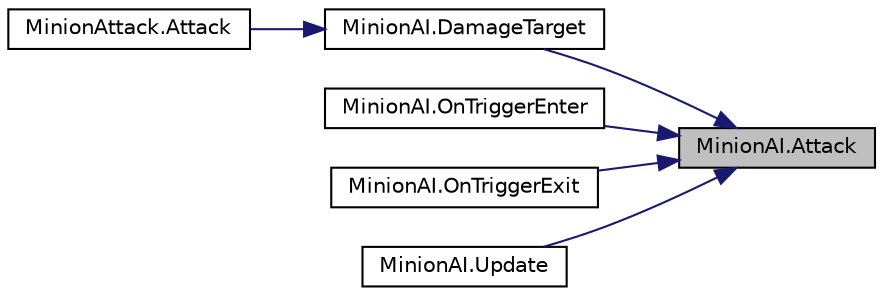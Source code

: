 digraph "MinionAI.Attack"
{
 // INTERACTIVE_SVG=YES
 // LATEX_PDF_SIZE
  bgcolor="transparent";
  edge [fontname="Helvetica",fontsize="10",labelfontname="Helvetica",labelfontsize="10"];
  node [fontname="Helvetica",fontsize="10",shape=record];
  rankdir="RL";
  Node1 [label="MinionAI.Attack",height=0.2,width=0.4,color="black", fillcolor="grey75", style="filled", fontcolor="black",tooltip=" "];
  Node1 -> Node2 [dir="back",color="midnightblue",fontsize="10",style="solid",fontname="Helvetica"];
  Node2 [label="MinionAI.DamageTarget",height=0.2,width=0.4,color="black",URL="$class_minion_a_i.html#a09c01338937d9f42fa47d55ca1a36cb6",tooltip=" "];
  Node2 -> Node3 [dir="back",color="midnightblue",fontsize="10",style="solid",fontname="Helvetica"];
  Node3 [label="MinionAttack.Attack",height=0.2,width=0.4,color="black",URL="$class_minion_attack.html#a9302ebf23d762d3fad0506021ded19d5",tooltip=" "];
  Node1 -> Node4 [dir="back",color="midnightblue",fontsize="10",style="solid",fontname="Helvetica"];
  Node4 [label="MinionAI.OnTriggerEnter",height=0.2,width=0.4,color="black",URL="$class_minion_a_i.html#a0fc1bd659496863102f9294e09a2a328",tooltip=" "];
  Node1 -> Node5 [dir="back",color="midnightblue",fontsize="10",style="solid",fontname="Helvetica"];
  Node5 [label="MinionAI.OnTriggerExit",height=0.2,width=0.4,color="black",URL="$class_minion_a_i.html#abe6357773e5b7ab64896a0403ca3bccc",tooltip=" "];
  Node1 -> Node6 [dir="back",color="midnightblue",fontsize="10",style="solid",fontname="Helvetica"];
  Node6 [label="MinionAI.Update",height=0.2,width=0.4,color="black",URL="$class_minion_a_i.html#aaac498df3854c92e7b81bc0f36071a8b",tooltip=" "];
}
